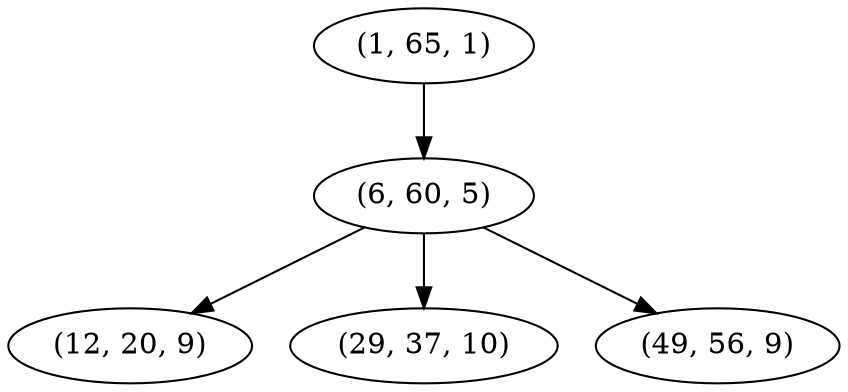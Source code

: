 digraph tree {
    "(1, 65, 1)";
    "(6, 60, 5)";
    "(12, 20, 9)";
    "(29, 37, 10)";
    "(49, 56, 9)";
    "(1, 65, 1)" -> "(6, 60, 5)";
    "(6, 60, 5)" -> "(12, 20, 9)";
    "(6, 60, 5)" -> "(29, 37, 10)";
    "(6, 60, 5)" -> "(49, 56, 9)";
}
